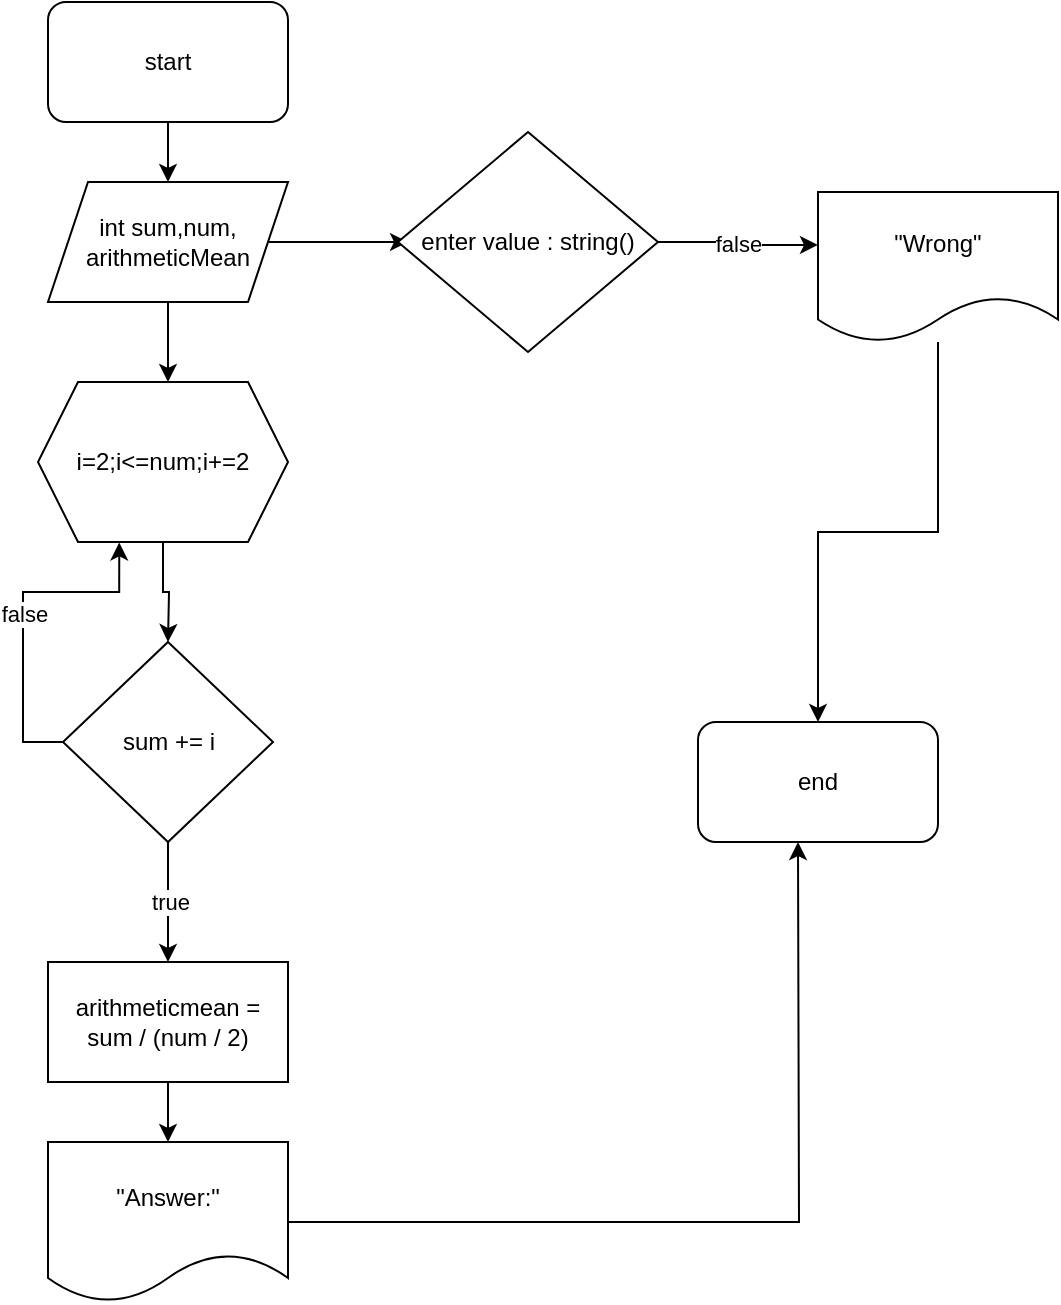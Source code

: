 <mxfile version="20.5.1" type="device"><diagram id="76RsHhJICzYGOL3bhbUw" name="Page-1"><mxGraphModel dx="1422" dy="767" grid="1" gridSize="10" guides="1" tooltips="1" connect="1" arrows="1" fold="1" page="1" pageScale="1" pageWidth="850" pageHeight="1100" math="0" shadow="0"><root><mxCell id="0"/><mxCell id="1" parent="0"/><mxCell id="M0zWhRjwbjSCmRSmYQqo-3" style="edgeStyle=orthogonalEdgeStyle;rounded=0;orthogonalLoop=1;jettySize=auto;html=1;exitX=0.5;exitY=1;exitDx=0;exitDy=0;" edge="1" parent="1" source="M0zWhRjwbjSCmRSmYQqo-1"><mxGeometry relative="1" as="geometry"><mxPoint x="365" y="130" as="targetPoint"/></mxGeometry></mxCell><mxCell id="M0zWhRjwbjSCmRSmYQqo-1" value="start" style="rounded=1;whiteSpace=wrap;html=1;" vertex="1" parent="1"><mxGeometry x="305" y="40" width="120" height="60" as="geometry"/></mxCell><mxCell id="M0zWhRjwbjSCmRSmYQqo-6" style="edgeStyle=orthogonalEdgeStyle;rounded=0;orthogonalLoop=1;jettySize=auto;html=1;exitX=0.5;exitY=1;exitDx=0;exitDy=0;entryX=0.5;entryY=0;entryDx=0;entryDy=0;" edge="1" parent="1" source="M0zWhRjwbjSCmRSmYQqo-4"><mxGeometry relative="1" as="geometry"><mxPoint x="365" y="230" as="targetPoint"/></mxGeometry></mxCell><mxCell id="M0zWhRjwbjSCmRSmYQqo-33" style="edgeStyle=orthogonalEdgeStyle;rounded=0;orthogonalLoop=1;jettySize=auto;html=1;exitX=1;exitY=0.5;exitDx=0;exitDy=0;" edge="1" parent="1" source="M0zWhRjwbjSCmRSmYQqo-4"><mxGeometry relative="1" as="geometry"><mxPoint x="485" y="160" as="targetPoint"/></mxGeometry></mxCell><mxCell id="M0zWhRjwbjSCmRSmYQqo-4" value="int sum,num,&lt;br&gt;arithmeticMean&lt;br&gt;" style="shape=parallelogram;perimeter=parallelogramPerimeter;whiteSpace=wrap;html=1;fixedSize=1;" vertex="1" parent="1"><mxGeometry x="305" y="130" width="120" height="60" as="geometry"/></mxCell><mxCell id="M0zWhRjwbjSCmRSmYQqo-11" style="edgeStyle=orthogonalEdgeStyle;rounded=0;orthogonalLoop=1;jettySize=auto;html=1;exitX=0.5;exitY=1;exitDx=0;exitDy=0;" edge="1" parent="1" source="M0zWhRjwbjSCmRSmYQqo-9"><mxGeometry relative="1" as="geometry"><mxPoint x="365" y="360" as="targetPoint"/></mxGeometry></mxCell><mxCell id="M0zWhRjwbjSCmRSmYQqo-9" value="i=2;i&amp;lt;=num;i+=2" style="shape=hexagon;perimeter=hexagonPerimeter2;whiteSpace=wrap;html=1;fixedSize=1;" vertex="1" parent="1"><mxGeometry x="300" y="230" width="125" height="80" as="geometry"/></mxCell><mxCell id="M0zWhRjwbjSCmRSmYQqo-21" value="false" style="edgeStyle=orthogonalEdgeStyle;rounded=0;orthogonalLoop=1;jettySize=auto;html=1;exitX=0;exitY=0.5;exitDx=0;exitDy=0;entryX=0.325;entryY=1.003;entryDx=0;entryDy=0;entryPerimeter=0;" edge="1" parent="1" source="M0zWhRjwbjSCmRSmYQqo-14" target="M0zWhRjwbjSCmRSmYQqo-9"><mxGeometry relative="1" as="geometry"><mxPoint x="330.5" y="370" as="targetPoint"/></mxGeometry></mxCell><mxCell id="M0zWhRjwbjSCmRSmYQqo-25" value="true" style="edgeStyle=orthogonalEdgeStyle;rounded=0;orthogonalLoop=1;jettySize=auto;html=1;exitX=0.5;exitY=1;exitDx=0;exitDy=0;" edge="1" parent="1" source="M0zWhRjwbjSCmRSmYQqo-14"><mxGeometry relative="1" as="geometry"><mxPoint x="365" y="520" as="targetPoint"/></mxGeometry></mxCell><mxCell id="M0zWhRjwbjSCmRSmYQqo-14" value="sum += i" style="rhombus;whiteSpace=wrap;html=1;" vertex="1" parent="1"><mxGeometry x="312.5" y="360" width="105" height="100" as="geometry"/></mxCell><mxCell id="M0zWhRjwbjSCmRSmYQqo-18" value="false" style="edgeStyle=orthogonalEdgeStyle;rounded=0;orthogonalLoop=1;jettySize=auto;html=1;exitX=1;exitY=0.5;exitDx=0;exitDy=0;entryX=0;entryY=0.353;entryDx=0;entryDy=0;entryPerimeter=0;" edge="1" parent="1" source="M0zWhRjwbjSCmRSmYQqo-15" target="M0zWhRjwbjSCmRSmYQqo-19"><mxGeometry relative="1" as="geometry"><mxPoint x="670" y="270" as="targetPoint"/></mxGeometry></mxCell><mxCell id="M0zWhRjwbjSCmRSmYQqo-15" value="enter value : string()" style="rhombus;whiteSpace=wrap;html=1;" vertex="1" parent="1"><mxGeometry x="480" y="105" width="130" height="110" as="geometry"/></mxCell><mxCell id="M0zWhRjwbjSCmRSmYQqo-50" style="edgeStyle=orthogonalEdgeStyle;rounded=0;orthogonalLoop=1;jettySize=auto;html=1;entryX=0.5;entryY=0;entryDx=0;entryDy=0;" edge="1" parent="1" source="M0zWhRjwbjSCmRSmYQqo-19" target="M0zWhRjwbjSCmRSmYQqo-49"><mxGeometry relative="1" as="geometry"/></mxCell><mxCell id="M0zWhRjwbjSCmRSmYQqo-19" value="&quot;Wrong&quot;" style="shape=document;whiteSpace=wrap;html=1;boundedLbl=1;" vertex="1" parent="1"><mxGeometry x="690" y="135" width="120" height="75" as="geometry"/></mxCell><mxCell id="M0zWhRjwbjSCmRSmYQqo-31" style="edgeStyle=orthogonalEdgeStyle;rounded=0;orthogonalLoop=1;jettySize=auto;html=1;exitX=0.5;exitY=0;exitDx=0;exitDy=0;" edge="1" parent="1" source="M0zWhRjwbjSCmRSmYQqo-27"><mxGeometry relative="1" as="geometry"><mxPoint x="365" y="550" as="targetPoint"/></mxGeometry></mxCell><mxCell id="M0zWhRjwbjSCmRSmYQqo-45" style="edgeStyle=orthogonalEdgeStyle;rounded=0;orthogonalLoop=1;jettySize=auto;html=1;exitX=0.5;exitY=1;exitDx=0;exitDy=0;" edge="1" parent="1" source="M0zWhRjwbjSCmRSmYQqo-27"><mxGeometry relative="1" as="geometry"><mxPoint x="365" y="610" as="targetPoint"/></mxGeometry></mxCell><mxCell id="M0zWhRjwbjSCmRSmYQqo-27" value="arithmeticmean = sum / (num / 2)" style="rounded=0;whiteSpace=wrap;html=1;" vertex="1" parent="1"><mxGeometry x="305" y="520" width="120" height="60" as="geometry"/></mxCell><mxCell id="M0zWhRjwbjSCmRSmYQqo-48" style="edgeStyle=orthogonalEdgeStyle;rounded=0;orthogonalLoop=1;jettySize=auto;html=1;" edge="1" parent="1" source="M0zWhRjwbjSCmRSmYQqo-46"><mxGeometry relative="1" as="geometry"><mxPoint x="680" y="460" as="targetPoint"/></mxGeometry></mxCell><mxCell id="M0zWhRjwbjSCmRSmYQqo-46" value="&quot;Answer:&quot;" style="shape=document;whiteSpace=wrap;html=1;boundedLbl=1;" vertex="1" parent="1"><mxGeometry x="305" y="610" width="120" height="80" as="geometry"/></mxCell><mxCell id="M0zWhRjwbjSCmRSmYQqo-49" value="end" style="rounded=1;whiteSpace=wrap;html=1;" vertex="1" parent="1"><mxGeometry x="630" y="400" width="120" height="60" as="geometry"/></mxCell></root></mxGraphModel></diagram></mxfile>